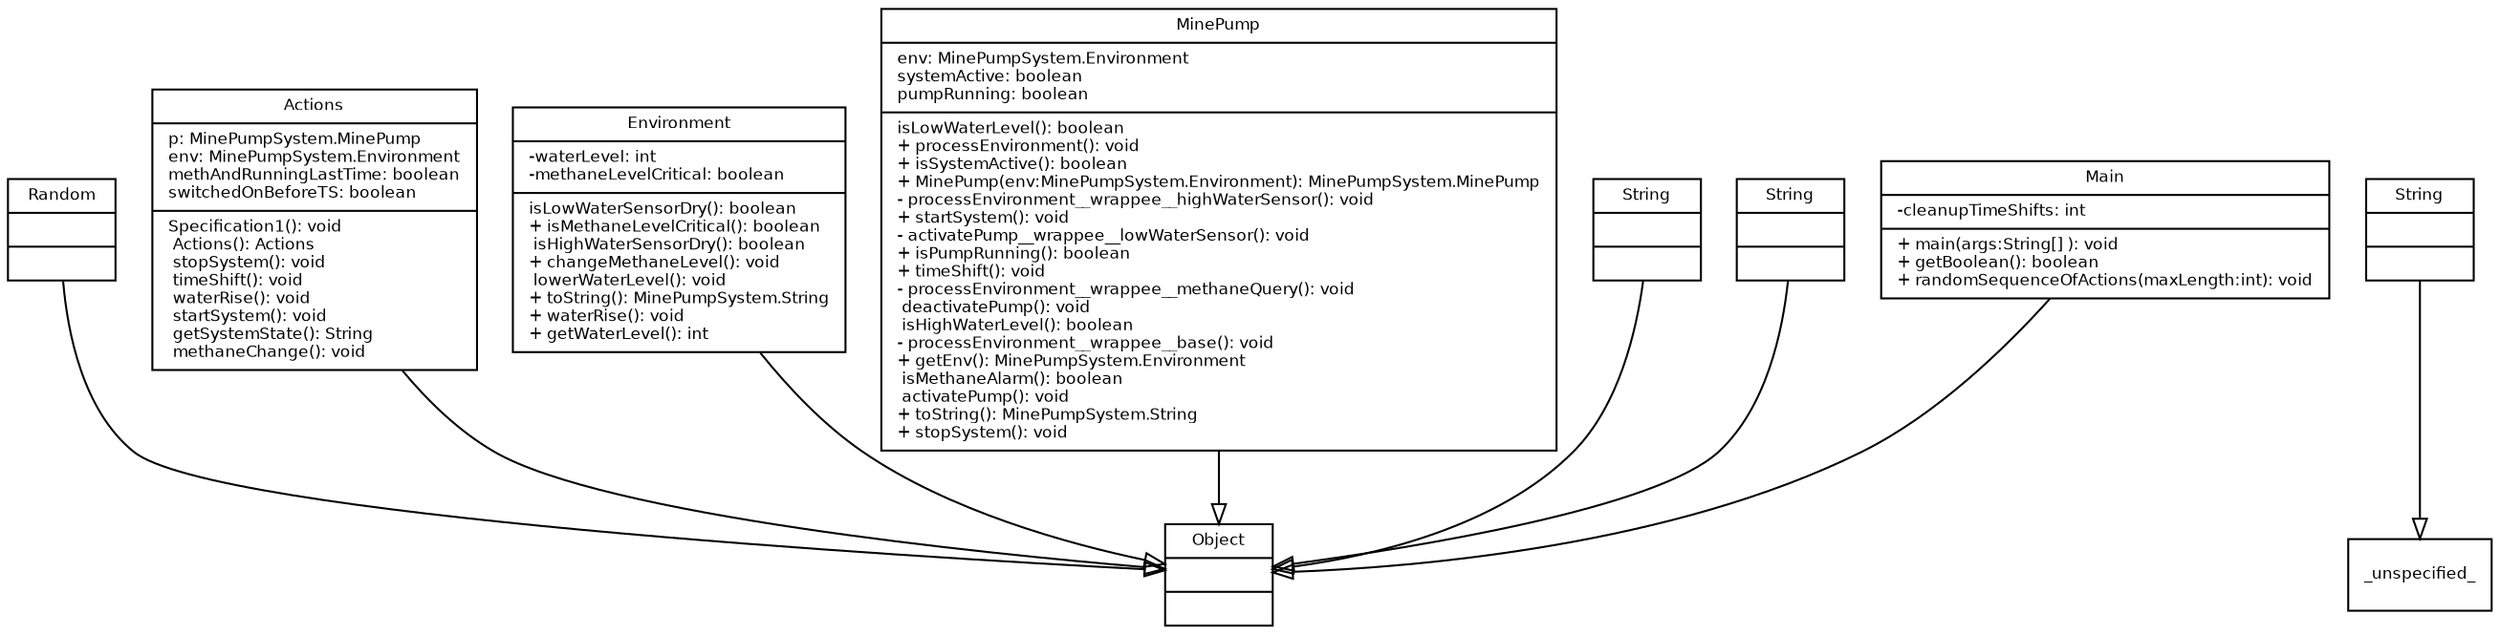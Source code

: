 digraph TypeHierarchy { 
        fontname = "Bitstream Vera Sans"
        fontsize = 8

        node [
                  fontname = "Bitstream Vera Sans"
                  fontsize = 8
                  shape = "record"
        ]

        edge [
                  fontname = "Bitstream Vera Sans"
                  fontsize = 8
        ]

        Random [
                  label = "{Random||}"
        ]

        Actions [
                  label = "{Actions|p: MinePumpSystem.MinePump\lenv: MinePumpSystem.Environment\lmethAndRunningLastTime: boolean\lswitchedOnBeforeTS: boolean\l| Specification1(): void\l Actions(): Actions\l stopSystem(): void\l timeShift(): void\l waterRise(): void\l startSystem(): void\l getSystemState(): String\l methaneChange(): void\l}"
        ]

        MinePumpSystem_Environment [
                  label = "{Environment|-waterLevel: int\l-methaneLevelCritical: boolean\l| isLowWaterSensorDry(): boolean\l+ isMethaneLevelCritical(): boolean\l isHighWaterSensorDry(): boolean\l+ changeMethaneLevel(): void\l lowerWaterLevel(): void\l+ toString(): MinePumpSystem.String\l+ waterRise(): void\l+ getWaterLevel(): int\l}"
        ]

        MinePumpSystem_MinePump [
                  label = "{MinePump|env: MinePumpSystem.Environment\lsystemActive: boolean\lpumpRunning: boolean\l| isLowWaterLevel(): boolean\l+ processEnvironment(): void\l+ isSystemActive(): boolean\l+ MinePump(env:MinePumpSystem.Environment): MinePumpSystem.MinePump\l- processEnvironment__wrappee__highWaterSensor(): void\l+ startSystem(): void\l- activatePump__wrappee__lowWaterSensor(): void\l+ isPumpRunning(): boolean\l+ timeShift(): void\l- processEnvironment__wrappee__methaneQuery(): void\l deactivatePump(): void\l isHighWaterLevel(): boolean\l- processEnvironment__wrappee__base(): void\l+ getEnv(): MinePumpSystem.Environment\l isMethaneAlarm(): boolean\l activatePump(): void\l+ toString(): MinePumpSystem.String\l+ stopSystem(): void\l}"
        ]

        String [
                  label = "{String||}"
        ]

        java_lang_String [
                  label = "{String||}"
        ]

        java_lang_Object [
                  label = "{Object||}"
        ]

        MinePumpSystem_String [
                  label = "{String||}"
        ]

        Main [
                  label = "{Main|-cleanupTimeShifts: int\l|+ main(args:String[] ): void\l+ getBoolean(): boolean\l+ randomSequenceOfActions(maxLength:int): void\l}"
        ]

        edge [
                  arrowhead = "empty"
                  style = "solid"
                  arrowtail = "none"
        ]

        Random -> java_lang_Object
        Actions -> java_lang_Object
        MinePumpSystem_Environment -> java_lang_Object
        MinePumpSystem_MinePump -> java_lang_Object
        String -> _unspecified_
        java_lang_String -> java_lang_Object
        MinePumpSystem_String -> java_lang_Object
        Main -> java_lang_Object
        edge [
                  arrowhead = "empty"
                  style = "dashed"
                  arrowtail = "none"
        ]

        edge [
                  arrowhead = "normal"
                  style = "solid"
                  arrowtail = "odot"
        ]

}